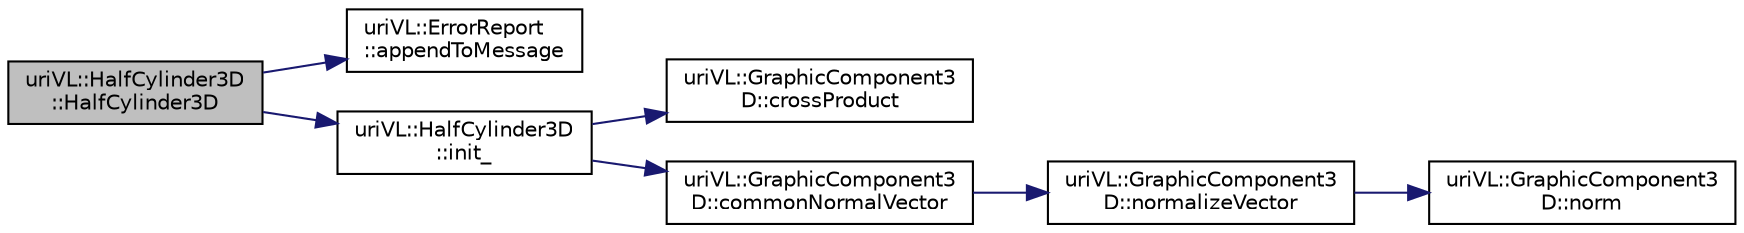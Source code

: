 digraph "uriVL::HalfCylinder3D::HalfCylinder3D"
{
  edge [fontname="Helvetica",fontsize="10",labelfontname="Helvetica",labelfontsize="10"];
  node [fontname="Helvetica",fontsize="10",shape=record];
  rankdir="LR";
  Node1 [label="uriVL::HalfCylinder3D\l::HalfCylinder3D",height=0.2,width=0.4,color="black", fillcolor="grey75", style="filled", fontcolor="black"];
  Node1 -> Node2 [color="midnightblue",fontsize="10",style="solid",fontname="Helvetica"];
  Node2 [label="uriVL::ErrorReport\l::appendToMessage",height=0.2,width=0.4,color="black", fillcolor="white", style="filled",URL="$classuriVL_1_1ErrorReport.html#a65100d12091947d1df26c38f48058569",tooltip="Appends a string to the error message. "];
  Node1 -> Node3 [color="midnightblue",fontsize="10",style="solid",fontname="Helvetica"];
  Node3 [label="uriVL::HalfCylinder3D\l::init_",height=0.2,width=0.4,color="black", fillcolor="white", style="filled",URL="$classuriVL_1_1HalfCylinder3D.html#a54aa37ddc3120cd9b7a5d2aedec3d2d5",tooltip="Initialize the half-cylinder. "];
  Node3 -> Node4 [color="midnightblue",fontsize="10",style="solid",fontname="Helvetica"];
  Node4 [label="uriVL::GraphicComponent3\lD::crossProduct",height=0.2,width=0.4,color="black", fillcolor="white", style="filled",URL="$classuriVL_1_1GraphicComponent3D.html#a19d8c7d7b7541e2cbc050776d19252fb"];
  Node3 -> Node5 [color="midnightblue",fontsize="10",style="solid",fontname="Helvetica"];
  Node5 [label="uriVL::GraphicComponent3\lD::commonNormalVector",height=0.2,width=0.4,color="black", fillcolor="white", style="filled",URL="$classuriVL_1_1GraphicComponent3D.html#a7bf254f498811a614107b316c8b4e313"];
  Node5 -> Node6 [color="midnightblue",fontsize="10",style="solid",fontname="Helvetica"];
  Node6 [label="uriVL::GraphicComponent3\lD::normalizeVector",height=0.2,width=0.4,color="black", fillcolor="white", style="filled",URL="$classuriVL_1_1GraphicComponent3D.html#af099e3ae8ec18639dc520c69119df36b"];
  Node6 -> Node7 [color="midnightblue",fontsize="10",style="solid",fontname="Helvetica"];
  Node7 [label="uriVL::GraphicComponent3\lD::norm",height=0.2,width=0.4,color="black", fillcolor="white", style="filled",URL="$classuriVL_1_1GraphicComponent3D.html#a1ac3c968a0834a059e3df89b9fb99bea"];
}
